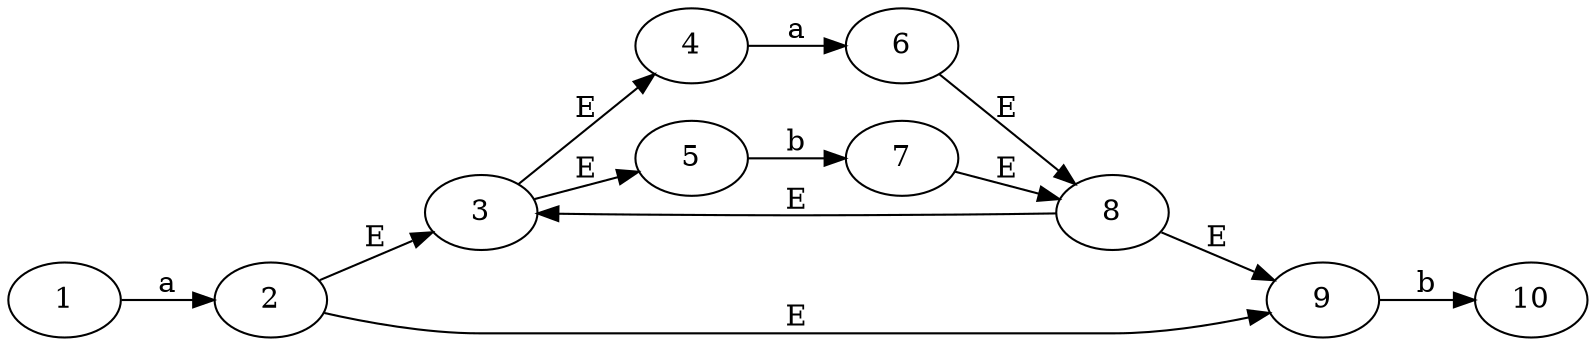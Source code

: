 
/*  REGEX: a(a|b)*b   NFA by Thompson's Construction */

digraph {
  rankdir = "LR";
  "1" -> "2" [label="a"];
  "2" -> "3" [label="E"];
  "2" -> "9" [label="E"];
  "3" -> "4" [label="E"];
  "3" -> "5" [label="E"];
  "4" -> "6" [label="a"];
  "5" -> "7" [label="b"];
  "6" -> "8" [label="E"];
  "7" -> "8" [label="E"];
  "8" -> "3" [label="E"];
  "8" -> "9" [label="E"];
  "9" -> "10" [label="b"];
}

